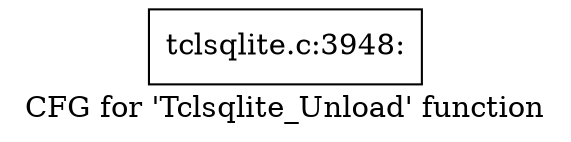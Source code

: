 digraph "CFG for 'Tclsqlite_Unload' function" {
	label="CFG for 'Tclsqlite_Unload' function";

	Node0x55a7358bad40 [shape=record,label="{tclsqlite.c:3948:}"];
}
